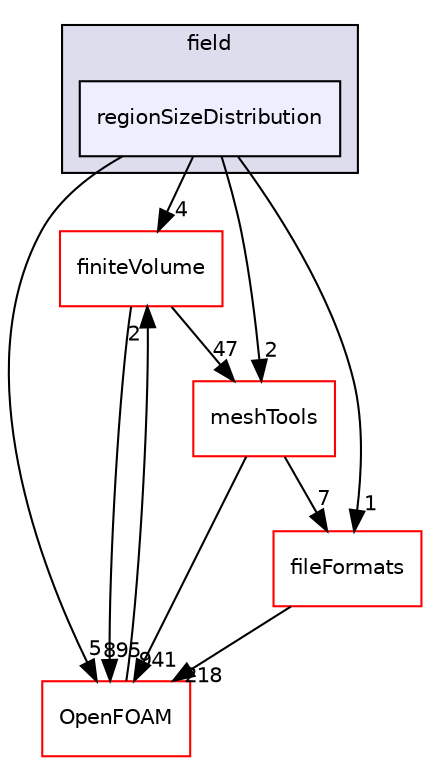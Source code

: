 digraph "src/functionObjects/field/regionSizeDistribution" {
  bgcolor=transparent;
  compound=true
  node [ fontsize="10", fontname="Helvetica"];
  edge [ labelfontsize="10", labelfontname="Helvetica"];
  subgraph clusterdir_bae024cac12ddc6733a616261920a91f {
    graph [ bgcolor="#ddddee", pencolor="black", label="field" fontname="Helvetica", fontsize="10", URL="dir_bae024cac12ddc6733a616261920a91f.html"]
  dir_b2fd3aa2f960ab3496193d0952f1f038 [shape=box, label="regionSizeDistribution", style="filled", fillcolor="#eeeeff", pencolor="black", URL="dir_b2fd3aa2f960ab3496193d0952f1f038.html"];
  }
  dir_9bd15774b555cf7259a6fa18f99fe99b [shape=box label="finiteVolume" color="red" URL="dir_9bd15774b555cf7259a6fa18f99fe99b.html"];
  dir_ae30ad0bef50cf391b24c614251bb9fd [shape=box label="meshTools" color="red" URL="dir_ae30ad0bef50cf391b24c614251bb9fd.html"];
  dir_b05602f37bb521a7142c0a3e200b5f35 [shape=box label="fileFormats" color="red" URL="dir_b05602f37bb521a7142c0a3e200b5f35.html"];
  dir_c5473ff19b20e6ec4dfe5c310b3778a8 [shape=box label="OpenFOAM" color="red" URL="dir_c5473ff19b20e6ec4dfe5c310b3778a8.html"];
  dir_9bd15774b555cf7259a6fa18f99fe99b->dir_ae30ad0bef50cf391b24c614251bb9fd [headlabel="47", labeldistance=1.5 headhref="dir_000814_001949.html"];
  dir_9bd15774b555cf7259a6fa18f99fe99b->dir_c5473ff19b20e6ec4dfe5c310b3778a8 [headlabel="895", labeldistance=1.5 headhref="dir_000814_002151.html"];
  dir_ae30ad0bef50cf391b24c614251bb9fd->dir_b05602f37bb521a7142c0a3e200b5f35 [headlabel="7", labeldistance=1.5 headhref="dir_001949_000682.html"];
  dir_ae30ad0bef50cf391b24c614251bb9fd->dir_c5473ff19b20e6ec4dfe5c310b3778a8 [headlabel="941", labeldistance=1.5 headhref="dir_001949_002151.html"];
  dir_b05602f37bb521a7142c0a3e200b5f35->dir_c5473ff19b20e6ec4dfe5c310b3778a8 [headlabel="218", labeldistance=1.5 headhref="dir_000682_002151.html"];
  dir_b2fd3aa2f960ab3496193d0952f1f038->dir_9bd15774b555cf7259a6fa18f99fe99b [headlabel="4", labeldistance=1.5 headhref="dir_001322_000814.html"];
  dir_b2fd3aa2f960ab3496193d0952f1f038->dir_ae30ad0bef50cf391b24c614251bb9fd [headlabel="2", labeldistance=1.5 headhref="dir_001322_001949.html"];
  dir_b2fd3aa2f960ab3496193d0952f1f038->dir_b05602f37bb521a7142c0a3e200b5f35 [headlabel="1", labeldistance=1.5 headhref="dir_001322_000682.html"];
  dir_b2fd3aa2f960ab3496193d0952f1f038->dir_c5473ff19b20e6ec4dfe5c310b3778a8 [headlabel="5", labeldistance=1.5 headhref="dir_001322_002151.html"];
  dir_c5473ff19b20e6ec4dfe5c310b3778a8->dir_9bd15774b555cf7259a6fa18f99fe99b [headlabel="2", labeldistance=1.5 headhref="dir_002151_000814.html"];
}
